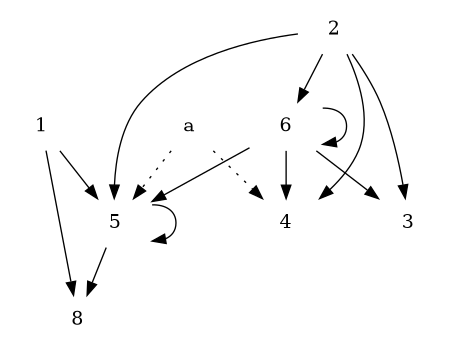 digraph dg {
    size="3,3"
    node [shape = plaintext];
	1 -> 5
	2 -> 3
	2 -> 4
	2 -> 5
	2 -> 6
	5 -> 5
	5 -> 8
	1 -> 8
	6 -> 3
	6 -> 4
	6 -> 5
	6 -> 6
	a -> 4 [style = dotted]
	a -> 5 [style = dotted]
}

